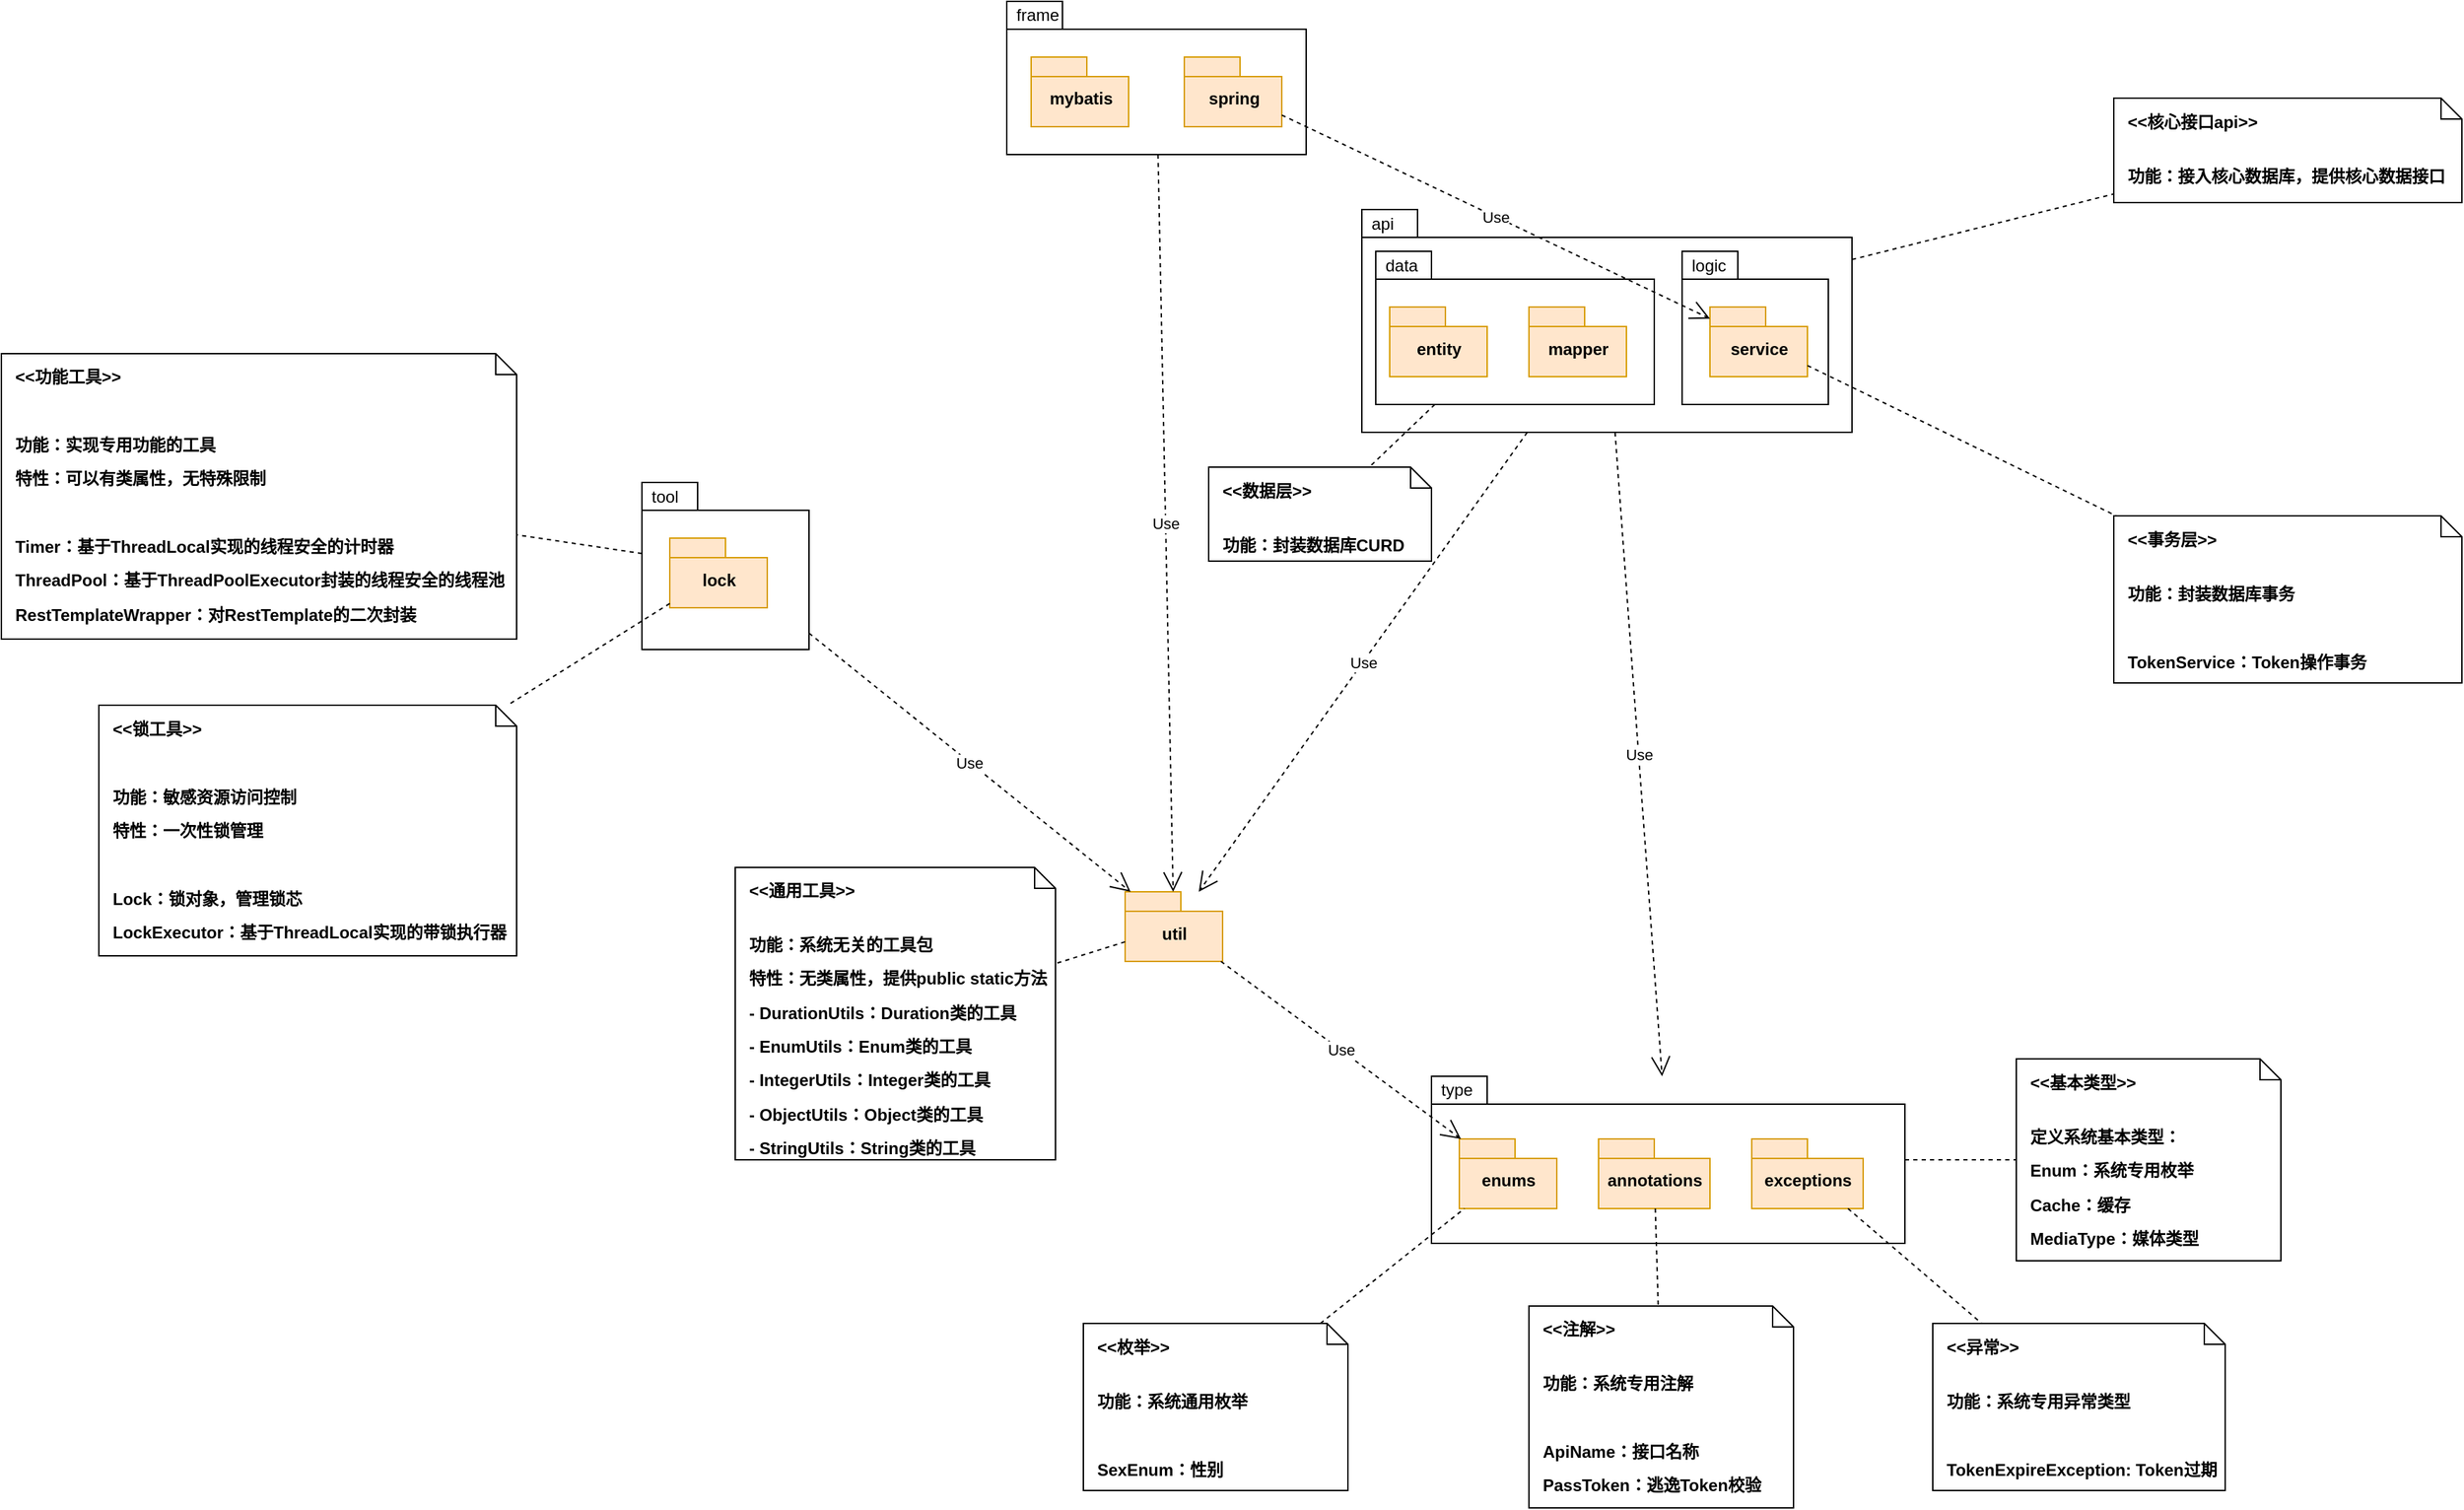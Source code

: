 <mxfile>
    <diagram id="1yS_BfGPEUWB-8NfrPy3" name="Page-1">
        <mxGraphModel dx="2961" dy="1817" grid="0" gridSize="10" guides="1" tooltips="1" connect="1" arrows="1" fold="1" page="1" pageScale="1" pageWidth="1920" pageHeight="1200" math="0" shadow="0">
            <root>
                <mxCell id="0"/>
                <mxCell id="1" parent="0"/>
                <mxCell id="5" value="&lt;p style=&quot;margin: 0px ; margin-top: 10px ; margin-left: 10px ; text-align: left&quot;&gt;&lt;b&gt;&amp;lt;&amp;lt;基本类型&amp;gt;&amp;gt;&lt;/b&gt;&lt;/p&gt;&lt;p style=&quot;margin: 0px ; margin-top: 10px ; margin-left: 10px ; text-align: left&quot;&gt;&lt;b&gt;&lt;br&gt;定义系统基本类型：&lt;/b&gt;&lt;/p&gt;&lt;p style=&quot;margin: 0px ; margin-top: 10px ; margin-left: 10px ; text-align: left&quot;&gt;&lt;b&gt;Enum：系统专用枚举&lt;/b&gt;&lt;/p&gt;&lt;p style=&quot;margin: 0px ; margin-top: 10px ; margin-left: 10px ; text-align: left&quot;&gt;&lt;b&gt;Cache：缓存&lt;/b&gt;&lt;/p&gt;&lt;p style=&quot;margin: 0px ; margin-top: 10px ; margin-left: 10px ; text-align: left&quot;&gt;&lt;b&gt;MediaType：媒体类型&lt;/b&gt;&lt;/p&gt;" style="shape=note;size=15;spacingLeft=5;html=1;overflow=fill;whiteSpace=wrap;" parent="1" vertex="1">
                    <mxGeometry x="-414" y="-405.5" width="190" height="145" as="geometry"/>
                </mxCell>
                <mxCell id="9" value="util" style="shape=folder;fontStyle=1;spacingTop=10;tabWidth=40;tabHeight=14;tabPosition=left;html=1;fillColor=#ffe6cc;strokeColor=#d79b00;" parent="1" vertex="1">
                    <mxGeometry x="-1054" y="-525.5" width="70" height="50" as="geometry"/>
                </mxCell>
                <mxCell id="10" value="&lt;p style=&quot;margin: 0px ; margin-top: 10px ; margin-left: 10px ; text-align: left&quot;&gt;&lt;b&gt;&amp;lt;&amp;lt;通用工具&amp;gt;&amp;gt;&lt;/b&gt;&lt;/p&gt;&lt;p style=&quot;margin: 0px ; margin-top: 10px ; margin-left: 10px ; text-align: left&quot;&gt;&lt;b&gt;&lt;br&gt;功能：系统无关的工具包&lt;br&gt;&lt;/b&gt;&lt;/p&gt;&lt;p style=&quot;margin: 0px ; margin-top: 10px ; margin-left: 10px ; text-align: left&quot;&gt;&lt;b&gt;特性：无类属性，提供public static方法&lt;/b&gt;&lt;/p&gt;&lt;p style=&quot;margin: 0px ; margin-top: 10px ; margin-left: 10px ; text-align: left&quot;&gt;&lt;b&gt;- DurationUtils：Duration类的工具&lt;/b&gt;&lt;/p&gt;&lt;p style=&quot;margin: 0px ; margin-top: 10px ; margin-left: 10px ; text-align: left&quot;&gt;&lt;b&gt;- EnumUtils：Enum类的工具&lt;/b&gt;&lt;/p&gt;&lt;p style=&quot;margin: 0px ; margin-top: 10px ; margin-left: 10px ; text-align: left&quot;&gt;&lt;b&gt;- IntegerUtils：Integer类的工具&lt;/b&gt;&lt;/p&gt;&lt;p style=&quot;margin: 0px ; margin-top: 10px ; margin-left: 10px ; text-align: left&quot;&gt;&lt;b&gt;- ObjectUtils：Object类的工具&lt;/b&gt;&lt;/p&gt;&lt;p style=&quot;margin: 0px ; margin-top: 10px ; margin-left: 10px ; text-align: left&quot;&gt;&lt;b&gt;- StringUtils：String类的工具&amp;nbsp;&lt;/b&gt;&lt;/p&gt;" style="shape=note;size=15;spacingLeft=5;html=1;overflow=fill;whiteSpace=wrap;" parent="1" vertex="1">
                    <mxGeometry x="-1334" y="-543" width="230" height="210" as="geometry"/>
                </mxCell>
                <mxCell id="11" value="" style="rounded=0;endArrow=none;dashed=1;html=1;" parent="1" source="9" target="10" edge="1">
                    <mxGeometry relative="1" as="geometry">
                        <mxPoint x="-384" y="-463.5" as="targetPoint"/>
                    </mxGeometry>
                </mxCell>
                <mxCell id="14" value="&lt;p style=&quot;margin: 0px ; margin-top: 10px ; margin-left: 10px ; text-align: left&quot;&gt;&lt;b&gt;&amp;lt;&amp;lt;功能工具&amp;gt;&amp;gt;&lt;/b&gt;&lt;/p&gt;&lt;p style=&quot;margin: 0px ; margin-top: 10px ; margin-left: 10px ; text-align: left&quot;&gt;&lt;br&gt;&lt;/p&gt;&lt;p style=&quot;margin: 0px ; margin-top: 10px ; margin-left: 10px ; text-align: left&quot;&gt;&lt;b&gt;功能：实现专用功能的工具&lt;br&gt;&lt;/b&gt;&lt;/p&gt;&lt;p style=&quot;margin: 0px ; margin-top: 10px ; margin-left: 10px ; text-align: left&quot;&gt;&lt;b&gt;特性：可以有类属性，无特殊限制&lt;/b&gt;&lt;/p&gt;&lt;p style=&quot;margin: 0px ; margin-top: 10px ; margin-left: 10px ; text-align: left&quot;&gt;&lt;b&gt;&lt;br&gt;&lt;/b&gt;&lt;/p&gt;&lt;p style=&quot;margin: 0px ; margin-top: 10px ; margin-left: 10px ; text-align: left&quot;&gt;&lt;b&gt;Timer：基于ThreadLocal实现的线程安全的计时器&lt;/b&gt;&lt;/p&gt;&lt;p style=&quot;margin: 0px ; margin-top: 10px ; margin-left: 10px ; text-align: left&quot;&gt;&lt;b&gt;ThreadPool：基于ThreadPoolExecutor封装的线程安全的线程池&amp;nbsp;&lt;/b&gt;&lt;/p&gt;&lt;p style=&quot;margin: 0px ; margin-top: 10px ; margin-left: 10px ; text-align: left&quot;&gt;&lt;b&gt;RestTemplateWrapper：对RestTemplate的二次封装&lt;/b&gt;&lt;/p&gt;" style="shape=note;size=15;spacingLeft=5;html=1;overflow=fill;whiteSpace=wrap;" parent="1" vertex="1">
                    <mxGeometry x="-1861" y="-912" width="370" height="205" as="geometry"/>
                </mxCell>
                <mxCell id="15" value="" style="rounded=0;endArrow=none;dashed=1;html=1;" parent="1" source="19" target="14" edge="1">
                    <mxGeometry relative="1" as="geometry">
                        <mxPoint x="-1411" y="-777.5" as="targetPoint"/>
                    </mxGeometry>
                </mxCell>
                <mxCell id="19" value="tool" style="shape=folder;xSize=90;align=left;spacingLeft=10;align=left;verticalAlign=top;spacingLeft=5;spacingTop=-4;tabWidth=40;tabHeight=20;tabPosition=left;html=1;strokeWidth=1;recursiveResize=0;" parent="1" vertex="1">
                    <mxGeometry x="-1401" y="-819.5" width="120" height="120" as="geometry"/>
                </mxCell>
                <mxCell id="13" value="lock" style="shape=folder;fontStyle=1;spacingTop=10;tabWidth=40;tabHeight=14;tabPosition=left;html=1;fillColor=#ffe6cc;strokeColor=#d79b00;" parent="19" vertex="1">
                    <mxGeometry x="20" y="40" width="70" height="50" as="geometry"/>
                </mxCell>
                <mxCell id="23" value="&lt;p style=&quot;margin: 0px ; margin-top: 10px ; margin-left: 10px ; text-align: left&quot;&gt;&lt;b&gt;&amp;lt;&amp;lt;锁工具&amp;gt;&amp;gt;&lt;/b&gt;&lt;/p&gt;&lt;p style=&quot;margin: 0px ; margin-top: 10px ; margin-left: 10px ; text-align: left&quot;&gt;&lt;br&gt;&lt;/p&gt;&lt;p style=&quot;margin: 0px ; margin-top: 10px ; margin-left: 10px ; text-align: left&quot;&gt;&lt;b&gt;功能：敏感资源访问控制&lt;br&gt;&lt;/b&gt;&lt;/p&gt;&lt;p style=&quot;margin: 0px ; margin-top: 10px ; margin-left: 10px ; text-align: left&quot;&gt;&lt;b&gt;特性：一次性锁管理&lt;/b&gt;&lt;/p&gt;&lt;p style=&quot;margin: 0px ; margin-top: 10px ; margin-left: 10px ; text-align: left&quot;&gt;&lt;b&gt;&lt;br&gt;&lt;/b&gt;&lt;/p&gt;&lt;p style=&quot;margin: 0px ; margin-top: 10px ; margin-left: 10px ; text-align: left&quot;&gt;&lt;b&gt;Lock：锁对象，管理锁芯&lt;/b&gt;&lt;/p&gt;&lt;p style=&quot;margin: 0px ; margin-top: 10px ; margin-left: 10px ; text-align: left&quot;&gt;&lt;b&gt;LockExecutor：基于ThreadLocal实现的带锁执行器&lt;/b&gt;&lt;/p&gt;" style="shape=note;size=15;spacingLeft=5;html=1;overflow=fill;whiteSpace=wrap;" parent="1" vertex="1">
                    <mxGeometry x="-1791" y="-659.5" width="300" height="180" as="geometry"/>
                </mxCell>
                <mxCell id="24" value="" style="rounded=0;endArrow=none;dashed=1;html=1;" parent="1" source="13" target="23" edge="1">
                    <mxGeometry relative="1" as="geometry">
                        <mxPoint x="-1671" y="-499.5" as="targetPoint"/>
                        <mxPoint x="-1581" y="-499.5" as="sourcePoint"/>
                    </mxGeometry>
                </mxCell>
                <mxCell id="25" value="Use" style="endArrow=open;endSize=12;dashed=1;html=1;" parent="1" source="19" target="9" edge="1">
                    <mxGeometry width="160" relative="1" as="geometry">
                        <mxPoint x="-650.841" y="-505.5" as="sourcePoint"/>
                        <mxPoint x="-753.999" y="-365.5" as="targetPoint"/>
                    </mxGeometry>
                </mxCell>
                <mxCell id="26" value="type" style="shape=folder;xSize=90;align=left;spacingLeft=10;align=left;verticalAlign=top;spacingLeft=5;spacingTop=-4;tabWidth=40;tabHeight=20;tabPosition=left;html=1;strokeWidth=1;recursiveResize=0;fillColor=#ffe6cc;strokeColor=#d79b00;gradientColor=#ffffff;" parent="1" vertex="1">
                    <mxGeometry x="-834" y="-393" width="340" height="120" as="geometry"/>
                </mxCell>
                <mxCell id="3" value="enums" style="shape=folder;fontStyle=1;spacingTop=10;tabWidth=40;tabHeight=14;tabPosition=left;html=1;" parent="26" vertex="1">
                    <mxGeometry x="20" y="45" width="70" height="50" as="geometry"/>
                </mxCell>
                <mxCell id="28" value="annotations" style="shape=folder;fontStyle=1;spacingTop=10;tabWidth=40;tabHeight=14;tabPosition=left;html=1;" parent="26" vertex="1">
                    <mxGeometry x="120" y="45" width="80" height="50" as="geometry"/>
                </mxCell>
                <mxCell id="44" value="exceptions" style="shape=folder;fontStyle=1;spacingTop=10;tabWidth=40;tabHeight=14;tabPosition=left;html=1;" parent="26" vertex="1">
                    <mxGeometry x="230" y="45" width="80" height="50" as="geometry"/>
                </mxCell>
                <mxCell id="62" value="type" style="shape=folder;xSize=90;align=left;spacingLeft=10;align=left;verticalAlign=top;spacingLeft=5;spacingTop=-4;tabWidth=40;tabHeight=20;tabPosition=left;html=1;strokeWidth=1;recursiveResize=0;" parent="26" vertex="1">
                    <mxGeometry width="340" height="120" as="geometry"/>
                </mxCell>
                <mxCell id="63" value="enums" style="shape=folder;fontStyle=1;spacingTop=10;tabWidth=40;tabHeight=14;tabPosition=left;html=1;fillColor=#ffe6cc;strokeColor=#d79b00;" parent="62" vertex="1">
                    <mxGeometry x="20" y="45" width="70" height="50" as="geometry"/>
                </mxCell>
                <mxCell id="64" value="annotations" style="shape=folder;fontStyle=1;spacingTop=10;tabWidth=40;tabHeight=14;tabPosition=left;html=1;fillColor=#ffe6cc;strokeColor=#d79b00;" parent="62" vertex="1">
                    <mxGeometry x="120" y="45" width="80" height="50" as="geometry"/>
                </mxCell>
                <mxCell id="65" value="exceptions" style="shape=folder;fontStyle=1;spacingTop=10;tabWidth=40;tabHeight=14;tabPosition=left;html=1;fillColor=#ffe6cc;strokeColor=#d79b00;" parent="62" vertex="1">
                    <mxGeometry x="230" y="45" width="80" height="50" as="geometry"/>
                </mxCell>
                <mxCell id="7" value="" style="rounded=0;endArrow=none;dashed=1;html=1;" parent="1" source="26" target="5" edge="1">
                    <mxGeometry relative="1" as="geometry">
                        <mxPoint x="-394" y="-296" as="targetPoint"/>
                    </mxGeometry>
                </mxCell>
                <mxCell id="12" value="Use" style="endArrow=open;endSize=12;dashed=1;html=1;" parent="1" source="9" target="3" edge="1">
                    <mxGeometry width="160" relative="1" as="geometry">
                        <mxPoint x="-674" y="-458" as="sourcePoint"/>
                        <mxPoint x="-514" y="-458" as="targetPoint"/>
                    </mxGeometry>
                </mxCell>
                <mxCell id="29" value="&lt;p style=&quot;margin: 0px ; margin-top: 10px ; margin-left: 10px ; text-align: left&quot;&gt;&lt;b&gt;&amp;lt;&amp;lt;枚举&amp;gt;&amp;gt;&lt;/b&gt;&lt;/p&gt;&lt;p style=&quot;margin: 0px ; margin-top: 10px ; margin-left: 10px ; text-align: left&quot;&gt;&lt;b&gt;&lt;br&gt;功能：系统通用枚举&lt;/b&gt;&lt;/p&gt;&lt;p style=&quot;margin: 0px ; margin-top: 10px ; margin-left: 10px ; text-align: left&quot;&gt;&lt;b&gt;&lt;br&gt;&lt;/b&gt;&lt;/p&gt;&lt;p style=&quot;margin: 0px ; margin-top: 10px ; margin-left: 10px ; text-align: left&quot;&gt;&lt;b&gt;SexEnum：性别&lt;/b&gt;&lt;/p&gt;" style="shape=note;size=15;spacingLeft=5;html=1;overflow=fill;whiteSpace=wrap;" parent="1" vertex="1">
                    <mxGeometry x="-1084" y="-215.5" width="190" height="120" as="geometry"/>
                </mxCell>
                <mxCell id="30" value="&lt;p style=&quot;margin: 0px ; margin-top: 10px ; margin-left: 10px ; text-align: left&quot;&gt;&lt;b&gt;&amp;lt;&amp;lt;注解&amp;gt;&amp;gt;&lt;/b&gt;&lt;/p&gt;&lt;p style=&quot;margin: 0px ; margin-top: 10px ; margin-left: 10px ; text-align: left&quot;&gt;&lt;b&gt;&lt;br&gt;功能：系统专用注解&lt;/b&gt;&lt;/p&gt;&lt;p style=&quot;margin: 0px ; margin-top: 10px ; margin-left: 10px ; text-align: left&quot;&gt;&lt;b&gt;&lt;br&gt;&lt;/b&gt;&lt;/p&gt;&lt;p style=&quot;margin: 0px ; margin-top: 10px ; margin-left: 10px ; text-align: left&quot;&gt;&lt;b&gt;ApiName：接口名称&lt;/b&gt;&lt;/p&gt;&lt;p style=&quot;margin: 0px ; margin-top: 10px ; margin-left: 10px ; text-align: left&quot;&gt;&lt;b&gt;PassToken：逃逸Token校验&lt;/b&gt;&lt;/p&gt;" style="shape=note;size=15;spacingLeft=5;html=1;overflow=fill;whiteSpace=wrap;" parent="1" vertex="1">
                    <mxGeometry x="-764" y="-228" width="190" height="145" as="geometry"/>
                </mxCell>
                <mxCell id="31" value="" style="rounded=0;endArrow=none;dashed=1;html=1;" parent="1" source="29" target="3" edge="1">
                    <mxGeometry relative="1" as="geometry">
                        <mxPoint x="-614" y="-248" as="targetPoint"/>
                        <mxPoint x="-694" y="-248" as="sourcePoint"/>
                    </mxGeometry>
                </mxCell>
                <mxCell id="32" value="" style="rounded=0;endArrow=none;dashed=1;html=1;" parent="1" source="28" target="30" edge="1">
                    <mxGeometry relative="1" as="geometry">
                        <mxPoint x="-464" y="-228" as="targetPoint"/>
                        <mxPoint x="-544" y="-228" as="sourcePoint"/>
                    </mxGeometry>
                </mxCell>
                <mxCell id="33" value="api" style="shape=folder;xSize=90;align=left;spacingLeft=10;align=left;verticalAlign=top;spacingLeft=5;spacingTop=-4;tabWidth=40;tabHeight=20;tabPosition=left;html=1;strokeWidth=1;recursiveResize=0;" parent="1" vertex="1">
                    <mxGeometry x="-884" y="-1015.5" width="352" height="160" as="geometry"/>
                </mxCell>
                <mxCell id="37" value="data" style="shape=folder;xSize=90;align=left;spacingLeft=10;align=left;verticalAlign=top;spacingLeft=5;spacingTop=-4;tabWidth=40;tabHeight=20;tabPosition=left;html=1;strokeWidth=1;recursiveResize=0;" parent="33" vertex="1">
                    <mxGeometry x="10" y="30" width="200" height="110" as="geometry"/>
                </mxCell>
                <mxCell id="38" value="entity" style="shape=folder;fontStyle=1;spacingTop=10;tabWidth=40;tabHeight=14;tabPosition=left;html=1;fillColor=#ffe6cc;strokeColor=#d79b00;" parent="37" vertex="1">
                    <mxGeometry x="10" y="40" width="70" height="50" as="geometry"/>
                </mxCell>
                <mxCell id="42" value="mapper" style="shape=folder;fontStyle=1;spacingTop=10;tabWidth=40;tabHeight=14;tabPosition=left;html=1;fillColor=#ffe6cc;strokeColor=#d79b00;" parent="37" vertex="1">
                    <mxGeometry x="110" y="40" width="70" height="50" as="geometry"/>
                </mxCell>
                <mxCell id="40" value="logic" style="shape=folder;xSize=90;align=left;spacingLeft=10;align=left;verticalAlign=top;spacingLeft=5;spacingTop=-4;tabWidth=40;tabHeight=20;tabPosition=left;html=1;strokeWidth=1;recursiveResize=0;" parent="33" vertex="1">
                    <mxGeometry x="230" y="30" width="105" height="110" as="geometry"/>
                </mxCell>
                <mxCell id="41" value="service" style="shape=folder;fontStyle=1;spacingTop=10;tabWidth=40;tabHeight=14;tabPosition=left;html=1;fillColor=#ffe6cc;strokeColor=#d79b00;" parent="40" vertex="1">
                    <mxGeometry x="20" y="40" width="70" height="50" as="geometry"/>
                </mxCell>
                <mxCell id="35" value="&lt;p style=&quot;margin: 0px ; margin-top: 10px ; margin-left: 10px ; text-align: left&quot;&gt;&lt;b&gt;&amp;lt;&amp;lt;核心接口api&amp;gt;&amp;gt;&lt;/b&gt;&lt;/p&gt;&lt;p style=&quot;margin: 0px ; margin-top: 10px ; margin-left: 10px ; text-align: left&quot;&gt;&lt;b&gt;&lt;br&gt;功能：接入核心数据库，提供核心数据接口&lt;/b&gt;&lt;/p&gt;" style="shape=note;size=15;spacingLeft=5;html=1;overflow=fill;whiteSpace=wrap;" parent="1" vertex="1">
                    <mxGeometry x="-344" y="-1095.5" width="250" height="75" as="geometry"/>
                </mxCell>
                <mxCell id="36" value="" style="rounded=0;endArrow=none;dashed=1;html=1;" parent="1" source="33" target="35" edge="1">
                    <mxGeometry relative="1" as="geometry">
                        <mxPoint x="-499" y="-773.5" as="targetPoint"/>
                        <mxPoint x="-609" y="-810.5" as="sourcePoint"/>
                    </mxGeometry>
                </mxCell>
                <mxCell id="45" value="&lt;p style=&quot;margin: 0px ; margin-top: 10px ; margin-left: 10px ; text-align: left&quot;&gt;&lt;b&gt;&amp;lt;&amp;lt;异常&amp;gt;&amp;gt;&lt;/b&gt;&lt;/p&gt;&lt;p style=&quot;margin: 0px ; margin-top: 10px ; margin-left: 10px ; text-align: left&quot;&gt;&lt;b&gt;&lt;br&gt;功能：系统专用异常类型&lt;/b&gt;&lt;/p&gt;&lt;p style=&quot;margin: 0px ; margin-top: 10px ; margin-left: 10px ; text-align: left&quot;&gt;&lt;b&gt;&lt;br&gt;&lt;/b&gt;&lt;/p&gt;&lt;p style=&quot;margin: 0px ; margin-top: 10px ; margin-left: 10px ; text-align: left&quot;&gt;&lt;b&gt;TokenExpireException: Token过期&lt;/b&gt;&lt;/p&gt;" style="shape=note;size=15;spacingLeft=5;html=1;overflow=fill;whiteSpace=wrap;" parent="1" vertex="1">
                    <mxGeometry x="-474" y="-215.5" width="210" height="120" as="geometry"/>
                </mxCell>
                <mxCell id="46" value="" style="rounded=0;endArrow=none;dashed=1;html=1;" parent="1" source="44" target="45" edge="1">
                    <mxGeometry relative="1" as="geometry">
                        <mxPoint x="-194" y="-228" as="targetPoint"/>
                        <mxPoint x="-403.254" y="-298" as="sourcePoint"/>
                    </mxGeometry>
                </mxCell>
                <mxCell id="47" value="Use" style="endArrow=open;endSize=12;dashed=1;html=1;" parent="1" source="33" target="26" edge="1">
                    <mxGeometry width="160" relative="1" as="geometry">
                        <mxPoint x="-514" y="-843.004" as="sourcePoint"/>
                        <mxPoint x="-644" y="-458" as="targetPoint"/>
                    </mxGeometry>
                </mxCell>
                <mxCell id="48" value="&lt;p style=&quot;margin: 0px ; margin-top: 10px ; margin-left: 10px ; text-align: left&quot;&gt;&lt;b&gt;&amp;lt;&amp;lt;事务层&amp;gt;&amp;gt;&lt;/b&gt;&lt;/p&gt;&lt;p style=&quot;margin: 0px ; margin-top: 10px ; margin-left: 10px ; text-align: left&quot;&gt;&lt;b&gt;&lt;br&gt;功能：封装数据库事务&lt;/b&gt;&lt;/p&gt;&lt;p style=&quot;margin: 0px ; margin-top: 10px ; margin-left: 10px ; text-align: left&quot;&gt;&lt;br&gt;&lt;/p&gt;&lt;p style=&quot;margin: 0px ; margin-top: 10px ; margin-left: 10px ; text-align: left&quot;&gt;&lt;b&gt;TokenService：Token操作事务&lt;/b&gt;&lt;/p&gt;" style="shape=note;size=15;spacingLeft=5;html=1;overflow=fill;whiteSpace=wrap;" parent="1" vertex="1">
                    <mxGeometry x="-344" y="-795.5" width="250" height="120" as="geometry"/>
                </mxCell>
                <mxCell id="49" value="" style="rounded=0;endArrow=none;dashed=1;html=1;" parent="1" source="41" target="48" edge="1">
                    <mxGeometry relative="1" as="geometry">
                        <mxPoint x="-394" y="-635.5" as="targetPoint"/>
                        <mxPoint x="-474" y="-635.5" as="sourcePoint"/>
                    </mxGeometry>
                </mxCell>
                <mxCell id="50" value="&lt;p style=&quot;margin: 0px ; margin-top: 10px ; margin-left: 10px ; text-align: left&quot;&gt;&lt;b&gt;&amp;lt;&amp;lt;数据层&amp;gt;&amp;gt;&lt;/b&gt;&lt;/p&gt;&lt;p style=&quot;margin: 0px ; margin-top: 10px ; margin-left: 10px ; text-align: left&quot;&gt;&lt;b&gt;&lt;br&gt;功能：封装数据库CURD&lt;/b&gt;&lt;/p&gt;" style="shape=note;size=15;spacingLeft=5;html=1;overflow=fill;whiteSpace=wrap;" parent="1" vertex="1">
                    <mxGeometry x="-994" y="-830.5" width="160" height="67.5" as="geometry"/>
                </mxCell>
                <mxCell id="51" value="" style="rounded=0;endArrow=none;dashed=1;html=1;" parent="1" source="37" target="50" edge="1">
                    <mxGeometry relative="1" as="geometry">
                        <mxPoint x="-516.25" y="-560.5" as="targetPoint"/>
                        <mxPoint x="-614" y="-675.5" as="sourcePoint"/>
                    </mxGeometry>
                </mxCell>
                <mxCell id="52" value="Use" style="endArrow=open;endSize=12;dashed=1;html=1;" parent="1" source="33" target="9" edge="1">
                    <mxGeometry width="160" relative="1" as="geometry">
                        <mxPoint x="-689.32" y="-778" as="sourcePoint"/>
                        <mxPoint x="-794.005" y="-363" as="targetPoint"/>
                    </mxGeometry>
                </mxCell>
                <mxCell id="53" value="frame" style="shape=folder;xSize=90;align=left;spacingLeft=10;align=left;verticalAlign=top;spacingLeft=5;spacingTop=-4;tabWidth=40;tabHeight=20;tabPosition=left;html=1;strokeWidth=1;recursiveResize=0;" parent="1" vertex="1">
                    <mxGeometry x="-1139" y="-1165" width="215" height="110" as="geometry"/>
                </mxCell>
                <mxCell id="55" value="mybatis" style="shape=folder;fontStyle=1;spacingTop=10;tabWidth=40;tabHeight=14;tabPosition=left;html=1;fillColor=#ffe6cc;strokeColor=#d79b00;" parent="53" vertex="1">
                    <mxGeometry x="17.5" y="40" width="70" height="50" as="geometry"/>
                </mxCell>
                <mxCell id="58" value="spring" style="shape=folder;fontStyle=1;spacingTop=10;tabWidth=40;tabHeight=14;tabPosition=left;html=1;fillColor=#ffe6cc;strokeColor=#d79b00;" parent="53" vertex="1">
                    <mxGeometry x="127.5" y="40" width="70" height="50" as="geometry"/>
                </mxCell>
                <mxCell id="60" value="Use" style="endArrow=open;endSize=12;dashed=1;html=1;" parent="1" source="58" target="41" edge="1">
                    <mxGeometry width="160" relative="1" as="geometry">
                        <mxPoint x="-796.454" y="-1158" as="sourcePoint"/>
                        <mxPoint x="-993.999" y="-850.5" as="targetPoint"/>
                    </mxGeometry>
                </mxCell>
                <mxCell id="61" value="Use" style="endArrow=open;endSize=12;dashed=1;html=1;" parent="1" source="53" target="9" edge="1">
                    <mxGeometry width="160" relative="1" as="geometry">
                        <mxPoint x="-1314.0" y="-1188.0" as="sourcePoint"/>
                        <mxPoint x="-991.5" y="-865.5" as="targetPoint"/>
                    </mxGeometry>
                </mxCell>
            </root>
        </mxGraphModel>
    </diagram>
</mxfile>